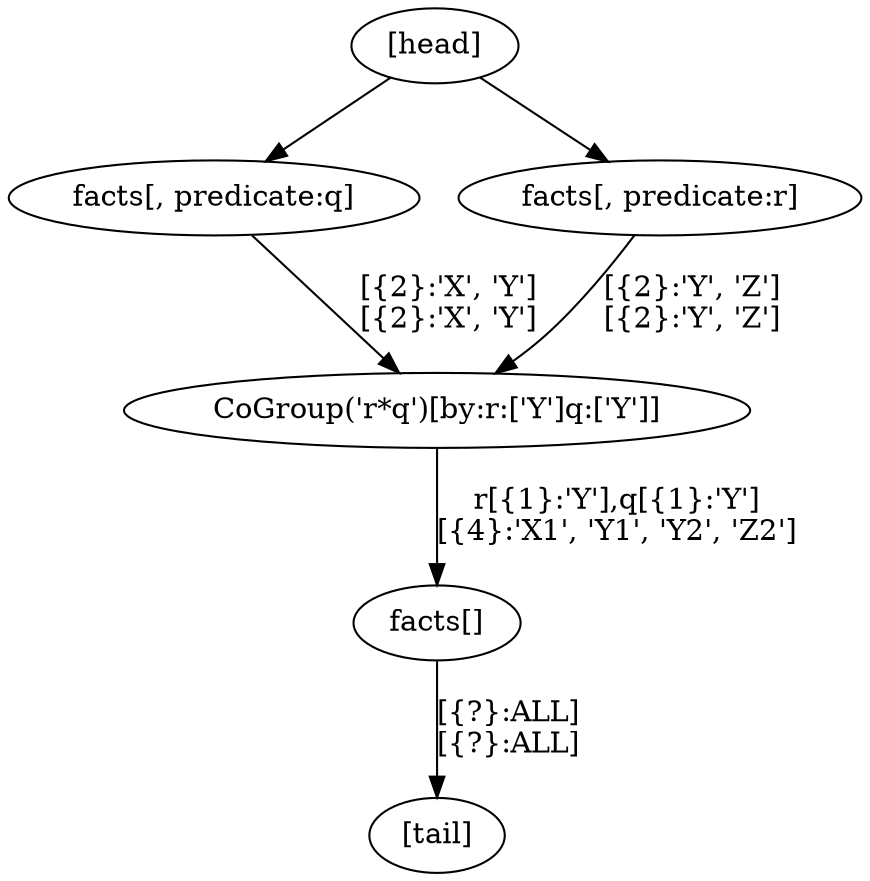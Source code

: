 digraph G {
  1 [label = "facts[]"];
  2 [label = "CoGroup('r*q')[by:r:['Y']q:['Y']]"];
  3 [label = "facts[, predicate:q]"];
  4 [label = "facts[, predicate:r]"];
  5 [label = "[head]"];
  6 [label = "[tail]"];
  5 -> 4 [label = ""];
  5 -> 3 [label = ""];
  1 -> 6 [label = "[{?}:ALL]\n[{?}:ALL]"];
  3 -> 2 [label = "[{2}:'X', 'Y']\n[{2}:'X', 'Y']"];
  2 -> 1 [label = "r[{1}:'Y'],q[{1}:'Y']\n[{4}:'X1', 'Y1', 'Y2', 'Z2']"];
  4 -> 2 [label = "[{2}:'Y', 'Z']\n[{2}:'Y', 'Z']"];
}
